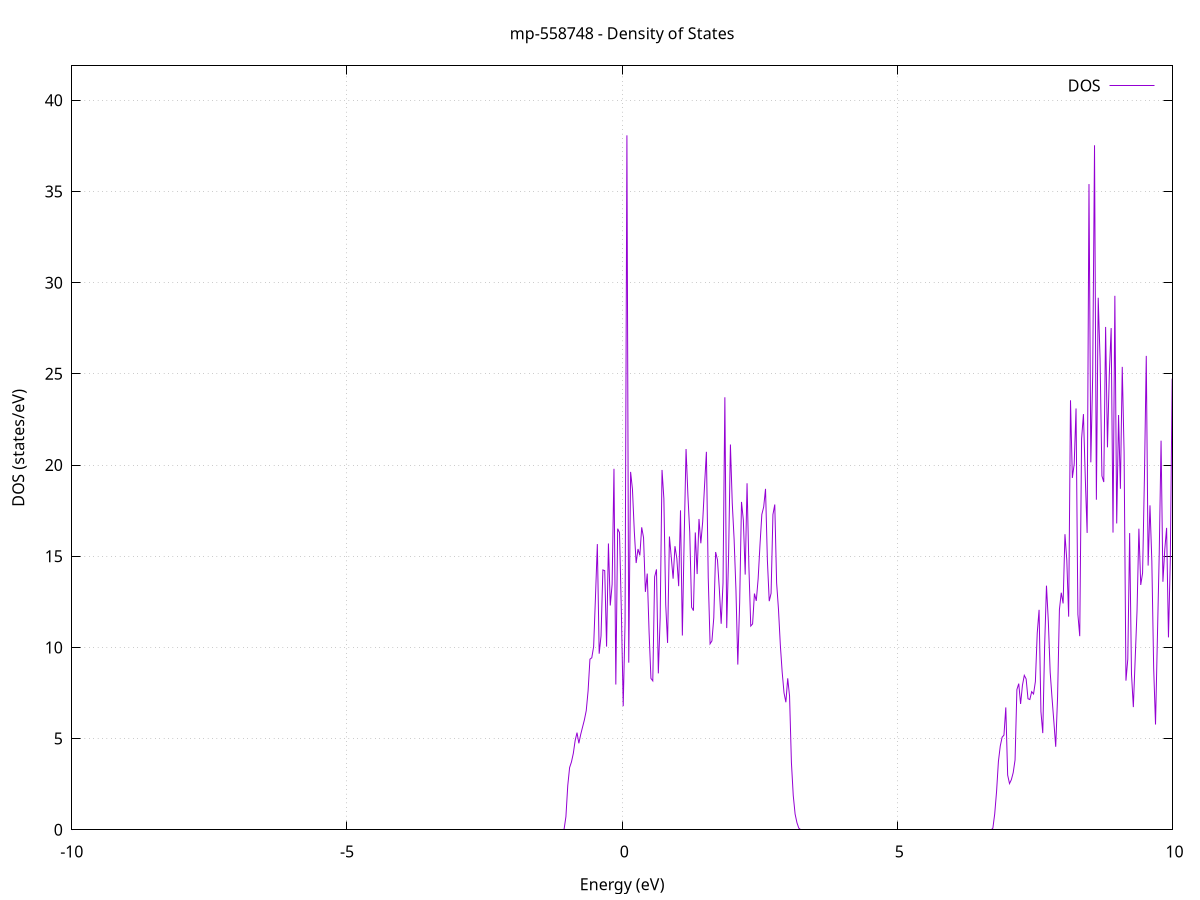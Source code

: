 set title 'mp-558748 - Density of States'
set xlabel 'Energy (eV)'
set ylabel 'DOS (states/eV)'
set grid
set xrange [-10:10]
set yrange [0:41.885]
set xzeroaxis lt -1
set terminal png size 800,600
set output 'mp-558748_dos_gnuplot.png'
plot '-' using 1:2 with lines title 'DOS'
-47.367400 0.000000
-47.333800 0.000000
-47.300200 0.000000
-47.266600 0.000000
-47.233000 0.000000
-47.199500 0.000000
-47.165900 0.000000
-47.132300 0.000000
-47.098700 0.000000
-47.065100 0.000000
-47.031500 0.000000
-46.998000 0.000000
-46.964400 0.000000
-46.930800 0.000000
-46.897200 0.000000
-46.863600 0.000000
-46.830000 0.000000
-46.796500 0.000000
-46.762900 0.000000
-46.729300 0.000000
-46.695700 0.000000
-46.662100 0.000000
-46.628500 0.000000
-46.595000 0.000000
-46.561400 0.000000
-46.527800 0.000000
-46.494200 0.000000
-46.460600 0.000000
-46.427000 0.000000
-46.393500 0.000000
-46.359900 0.000000
-46.326300 0.000000
-46.292700 0.000000
-46.259100 0.000000
-46.225500 0.000000
-46.191900 0.000000
-46.158400 0.000000
-46.124800 0.000000
-46.091200 0.000000
-46.057600 0.000000
-46.024000 0.000000
-45.990400 0.000000
-45.956900 0.000000
-45.923300 0.000000
-45.889700 0.000000
-45.856100 0.000000
-45.822500 0.000000
-45.788900 0.000000
-45.755400 0.000000
-45.721800 0.000000
-45.688200 0.000000
-45.654600 0.000000
-45.621000 0.000000
-45.587400 0.000000
-45.553900 0.000000
-45.520300 0.000000
-45.486700 0.000000
-45.453100 0.000000
-45.419500 0.000000
-45.385900 0.000000
-45.352400 0.000000
-45.318800 0.000000
-45.285200 0.000000
-45.251600 0.000000
-45.218000 0.000000
-45.184400 0.000000
-45.150800 0.000000
-45.117300 0.000000
-45.083700 0.000000
-45.050100 0.000000
-45.016500 0.000000
-44.982900 0.000000
-44.949300 0.000000
-44.915800 0.000000
-44.882200 0.000000
-44.848600 0.000000
-44.815000 0.000000
-44.781400 0.000000
-44.747800 0.000000
-44.714300 0.000000
-44.680700 0.000000
-44.647100 0.000000
-44.613500 0.000000
-44.579900 0.000000
-44.546300 0.000000
-44.512800 0.000000
-44.479200 0.000000
-44.445600 0.000000
-44.412000 0.000000
-44.378400 0.000000
-44.344800 0.000000
-44.311300 25.152100
-44.277700 343.312500
-44.244100 0.000000
-44.210500 0.000000
-44.176900 0.000000
-44.143300 0.000000
-44.109800 0.000000
-44.076200 0.000000
-44.042600 0.000000
-44.009000 0.000000
-43.975400 0.000000
-43.941800 75.650200
-43.908200 47.343400
-43.874700 0.000000
-43.841100 0.000000
-43.807500 0.000000
-43.773900 0.000000
-43.740300 0.000000
-43.706700 0.000000
-43.673200 0.000000
-43.639600 0.000000
-43.606000 0.000000
-43.572400 0.000000
-43.538800 0.000000
-43.505200 0.000000
-43.471700 0.000000
-43.438100 0.000000
-43.404500 0.000000
-43.370900 0.000000
-43.337300 0.000000
-43.303700 0.000000
-43.270200 0.000000
-43.236600 0.000000
-43.203000 0.000000
-43.169400 0.000000
-43.135800 0.000000
-43.102200 0.000000
-43.068700 0.000000
-43.035100 0.000000
-43.001500 0.000000
-42.967900 0.000000
-42.934300 0.000000
-42.900700 0.000000
-42.867100 0.000000
-42.833600 0.000000
-42.800000 0.000000
-42.766400 0.000000
-42.732800 0.000000
-42.699200 0.000000
-42.665600 0.000000
-42.632100 0.000000
-42.598500 0.000000
-42.564900 0.000000
-42.531300 0.000000
-42.497700 0.000000
-42.464100 0.000000
-42.430600 0.000000
-42.397000 0.000000
-42.363400 0.000000
-42.329800 0.000000
-42.296200 0.000000
-42.262600 0.000000
-42.229100 0.000000
-42.195500 0.000000
-42.161900 0.000000
-42.128300 0.000000
-42.094700 0.000000
-42.061100 0.000000
-42.027600 0.000000
-41.994000 0.000000
-41.960400 0.000000
-41.926800 0.000000
-41.893200 0.000000
-41.859600 0.000000
-41.826100 0.000000
-41.792500 0.000000
-41.758900 0.000000
-41.725300 0.000000
-41.691700 0.000000
-41.658100 0.000000
-41.624500 0.000000
-41.591000 0.000000
-41.557400 0.000000
-41.523800 0.000000
-41.490200 0.000000
-41.456600 0.000000
-41.423000 0.000000
-41.389500 0.000000
-41.355900 0.000000
-41.322300 0.000000
-41.288700 0.000000
-41.255100 0.000000
-41.221500 0.000000
-41.188000 0.000000
-41.154400 0.000000
-41.120800 0.000000
-41.087200 0.000000
-41.053600 0.000000
-41.020000 0.000000
-40.986500 0.000000
-40.952900 0.000000
-40.919300 0.000000
-40.885700 0.000000
-40.852100 0.000000
-40.818500 0.000000
-40.785000 0.000000
-40.751400 0.000000
-40.717800 0.000000
-40.684200 0.000000
-40.650600 0.000000
-40.617000 0.000000
-40.583400 0.000000
-40.549900 0.000000
-40.516300 0.000000
-40.482700 0.000000
-40.449100 0.000000
-40.415500 0.000000
-40.381900 0.000000
-40.348400 0.000000
-40.314800 0.000000
-40.281200 0.000000
-40.247600 0.000000
-40.214000 0.000000
-40.180400 0.000000
-40.146900 0.000000
-40.113300 0.000000
-40.079700 0.000000
-40.046100 0.000000
-40.012500 0.000000
-39.978900 0.000000
-39.945400 0.000000
-39.911800 0.000000
-39.878200 0.000000
-39.844600 0.000000
-39.811000 0.000000
-39.777400 0.000000
-39.743900 0.000000
-39.710300 0.000000
-39.676700 0.000000
-39.643100 0.000000
-39.609500 0.000000
-39.575900 0.000000
-39.542400 0.000000
-39.508800 0.000000
-39.475200 0.000000
-39.441600 0.000000
-39.408000 0.000000
-39.374400 0.000000
-39.340800 0.000000
-39.307300 0.000000
-39.273700 0.000000
-39.240100 0.000000
-39.206500 0.000000
-39.172900 0.000000
-39.139300 0.000000
-39.105800 0.000000
-39.072200 0.000000
-39.038600 0.000000
-39.005000 0.000000
-38.971400 0.000000
-38.937800 0.000000
-38.904300 0.000000
-38.870700 0.000000
-38.837100 0.000000
-38.803500 0.000000
-38.769900 0.000000
-38.736300 0.000000
-38.702800 0.000000
-38.669200 0.000000
-38.635600 0.000000
-38.602000 0.000000
-38.568400 0.000000
-38.534800 0.000000
-38.501300 0.000000
-38.467700 0.000000
-38.434100 0.000000
-38.400500 0.000000
-38.366900 0.000000
-38.333300 0.000000
-38.299700 0.000000
-38.266200 0.000000
-38.232600 0.000000
-38.199000 0.000000
-38.165400 0.000000
-38.131800 0.000000
-38.098200 0.000000
-38.064700 0.000000
-38.031100 0.000000
-37.997500 0.000000
-37.963900 0.000000
-37.930300 0.000000
-37.896700 0.000000
-37.863200 0.000000
-37.829600 0.000000
-37.796000 0.000000
-37.762400 0.000000
-37.728800 0.000000
-37.695200 0.000000
-37.661700 0.000000
-37.628100 0.000000
-37.594500 0.000000
-37.560900 0.000000
-37.527300 0.000000
-37.493700 0.000000
-37.460200 0.000000
-37.426600 0.000000
-37.393000 0.000000
-37.359400 0.000000
-37.325800 0.000000
-37.292200 0.000000
-37.258700 0.000000
-37.225100 0.000000
-37.191500 0.000000
-37.157900 0.000000
-37.124300 0.000000
-37.090700 0.000000
-37.057100 0.000000
-37.023600 0.000000
-36.990000 0.000000
-36.956400 0.000000
-36.922800 0.000000
-36.889200 0.000000
-36.855600 0.000000
-36.822100 0.000000
-36.788500 0.000000
-36.754900 0.000000
-36.721300 0.000000
-36.687700 0.000000
-36.654100 0.000000
-36.620600 0.000000
-36.587000 0.000000
-36.553400 0.000000
-36.519800 0.000000
-36.486200 0.000000
-36.452600 0.000000
-36.419100 0.000000
-36.385500 0.000000
-36.351900 0.000000
-36.318300 0.000000
-36.284700 0.000000
-36.251100 0.000000
-36.217600 0.000000
-36.184000 0.000000
-36.150400 0.000000
-36.116800 0.000000
-36.083200 0.000000
-36.049600 0.000000
-36.016000 0.000000
-35.982500 0.000000
-35.948900 0.000000
-35.915300 0.000000
-35.881700 0.000000
-35.848100 0.000000
-35.814500 0.000000
-35.781000 0.000000
-35.747400 0.000000
-35.713800 0.000000
-35.680200 0.000000
-35.646600 0.000000
-35.613000 0.000000
-35.579500 0.000000
-35.545900 0.000000
-35.512300 0.000000
-35.478700 0.000000
-35.445100 0.000000
-35.411500 0.000000
-35.378000 0.000000
-35.344400 0.000000
-35.310800 0.000000
-35.277200 0.000000
-35.243600 0.000000
-35.210000 0.000000
-35.176500 0.000000
-35.142900 0.000000
-35.109300 0.000000
-35.075700 0.000000
-35.042100 0.000000
-35.008500 0.000000
-34.975000 0.000000
-34.941400 0.000000
-34.907800 0.000000
-34.874200 0.000000
-34.840600 0.000000
-34.807000 0.000000
-34.773400 0.000000
-34.739900 0.000000
-34.706300 0.000000
-34.672700 0.000000
-34.639100 0.000000
-34.605500 0.000000
-34.571900 0.000000
-34.538400 0.000000
-34.504800 0.000000
-34.471200 0.000000
-34.437600 0.000000
-34.404000 0.000000
-34.370400 0.000000
-34.336900 0.000000
-34.303300 0.000000
-34.269700 0.000000
-34.236100 0.000000
-34.202500 0.000000
-34.168900 0.000000
-34.135400 0.000000
-34.101800 0.000000
-34.068200 0.000000
-34.034600 0.000000
-34.001000 0.000000
-33.967400 0.000000
-33.933900 0.000000
-33.900300 0.000000
-33.866700 0.000000
-33.833100 0.000000
-33.799500 0.000000
-33.765900 0.000000
-33.732300 0.000000
-33.698800 0.000000
-33.665200 0.000000
-33.631600 0.000000
-33.598000 0.000000
-33.564400 0.000000
-33.530800 0.000000
-33.497300 0.000000
-33.463700 0.000000
-33.430100 0.000000
-33.396500 0.000000
-33.362900 0.000000
-33.329300 0.000000
-33.295800 0.000000
-33.262200 0.000000
-33.228600 0.000000
-33.195000 0.000000
-33.161400 0.000000
-33.127800 0.000000
-33.094300 0.000000
-33.060700 0.000000
-33.027100 0.000000
-32.993500 0.000000
-32.959900 0.000000
-32.926300 0.000000
-32.892800 0.000000
-32.859200 0.000000
-32.825600 0.000000
-32.792000 0.000000
-32.758400 0.000000
-32.724800 0.000000
-32.691300 0.000000
-32.657700 0.000000
-32.624100 0.000000
-32.590500 0.000000
-32.556900 0.000000
-32.523300 0.000000
-32.489700 0.000000
-32.456200 0.000000
-32.422600 0.000000
-32.389000 0.000000
-32.355400 0.000000
-32.321800 0.000000
-32.288200 0.000000
-32.254700 0.000000
-32.221100 0.000000
-32.187500 0.000000
-32.153900 0.000000
-32.120300 0.000000
-32.086700 0.000000
-32.053200 0.000000
-32.019600 0.000000
-31.986000 0.000000
-31.952400 0.000000
-31.918800 0.000000
-31.885200 0.000000
-31.851700 0.000000
-31.818100 0.000000
-31.784500 0.000000
-31.750900 0.000000
-31.717300 0.000000
-31.683700 0.000000
-31.650200 0.000000
-31.616600 0.000000
-31.583000 0.000000
-31.549400 0.000000
-31.515800 0.000000
-31.482200 0.000000
-31.448600 0.000000
-31.415100 0.000000
-31.381500 0.000000
-31.347900 0.000000
-31.314300 0.000000
-31.280700 0.000000
-31.247100 0.000000
-31.213600 0.000000
-31.180000 0.000000
-31.146400 0.000000
-31.112800 0.000000
-31.079200 0.000000
-31.045600 0.000000
-31.012100 0.000000
-30.978500 0.000000
-30.944900 0.000000
-30.911300 0.000000
-30.877700 0.000000
-30.844100 0.000000
-30.810600 0.000000
-30.777000 0.000000
-30.743400 0.000000
-30.709800 0.000000
-30.676200 0.000000
-30.642600 0.000000
-30.609100 0.000000
-30.575500 0.000000
-30.541900 0.000000
-30.508300 0.000000
-30.474700 0.000000
-30.441100 0.000000
-30.407600 0.000000
-30.374000 0.000000
-30.340400 0.000000
-30.306800 0.000000
-30.273200 0.000000
-30.239600 0.000000
-30.206000 0.000000
-30.172500 0.000000
-30.138900 0.000000
-30.105300 0.000000
-30.071700 0.000000
-30.038100 0.000000
-30.004500 0.000000
-29.971000 0.000000
-29.937400 0.000000
-29.903800 0.000000
-29.870200 0.000000
-29.836600 0.000000
-29.803000 0.000000
-29.769500 0.000000
-29.735900 0.000000
-29.702300 0.000000
-29.668700 0.000000
-29.635100 0.000000
-29.601500 0.000000
-29.568000 0.000000
-29.534400 0.000000
-29.500800 0.000000
-29.467200 0.000000
-29.433600 0.000000
-29.400000 0.000000
-29.366500 0.000000
-29.332900 0.000000
-29.299300 0.000000
-29.265700 0.000000
-29.232100 0.000000
-29.198500 0.000000
-29.164900 0.000000
-29.131400 0.000000
-29.097800 0.000000
-29.064200 0.000000
-29.030600 0.000000
-28.997000 0.000000
-28.963400 0.000000
-28.929900 0.000000
-28.896300 0.000000
-28.862700 0.000000
-28.829100 0.000000
-28.795500 0.000000
-28.761900 0.000000
-28.728400 0.000000
-28.694800 0.000000
-28.661200 0.000000
-28.627600 0.000000
-28.594000 0.000000
-28.560400 0.000000
-28.526900 0.000000
-28.493300 0.000000
-28.459700 0.000000
-28.426100 0.000000
-28.392500 0.000000
-28.358900 0.000000
-28.325400 0.000000
-28.291800 0.000000
-28.258200 0.000000
-28.224600 0.000000
-28.191000 0.000000
-28.157400 0.000000
-28.123900 0.000000
-28.090300 0.000000
-28.056700 0.000000
-28.023100 0.000000
-27.989500 0.000000
-27.955900 0.000000
-27.922300 0.000000
-27.888800 0.000000
-27.855200 0.000000
-27.821600 0.000000
-27.788000 0.000000
-27.754400 0.000000
-27.720800 0.000000
-27.687300 0.000000
-27.653700 0.000000
-27.620100 0.000000
-27.586500 0.000000
-27.552900 0.000000
-27.519300 0.000000
-27.485800 0.000000
-27.452200 0.000000
-27.418600 0.000000
-27.385000 0.000000
-27.351400 0.000000
-27.317800 0.000000
-27.284300 0.000000
-27.250700 0.000000
-27.217100 0.000000
-27.183500 0.000000
-27.149900 0.000000
-27.116300 0.000000
-27.082800 0.000000
-27.049200 0.000000
-27.015600 0.000000
-26.982000 0.000000
-26.948400 0.000000
-26.914800 0.000000
-26.881200 0.000000
-26.847700 0.000000
-26.814100 0.000000
-26.780500 0.000000
-26.746900 0.000000
-26.713300 0.000000
-26.679700 0.000000
-26.646200 0.000000
-26.612600 0.000000
-26.579000 0.000000
-26.545400 0.000000
-26.511800 0.000000
-26.478200 0.000000
-26.444700 0.000000
-26.411100 0.000000
-26.377500 0.000000
-26.343900 0.000000
-26.310300 0.000000
-26.276700 0.000000
-26.243200 0.000000
-26.209600 0.000000
-26.176000 0.000000
-26.142400 0.000000
-26.108800 0.000000
-26.075200 0.000000
-26.041700 0.000000
-26.008100 0.000000
-25.974500 0.000000
-25.940900 0.000000
-25.907300 0.000000
-25.873700 0.000000
-25.840200 0.000000
-25.806600 0.000000
-25.773000 0.000000
-25.739400 0.000000
-25.705800 0.000000
-25.672200 0.000000
-25.638600 0.000000
-25.605100 0.000000
-25.571500 0.000000
-25.537900 0.000000
-25.504300 0.000000
-25.470700 0.000000
-25.437100 0.000000
-25.403600 0.000000
-25.370000 0.000000
-25.336400 0.000000
-25.302800 0.000000
-25.269200 0.000000
-25.235600 0.000000
-25.202100 0.000000
-25.168500 0.000000
-25.134900 0.000000
-25.101300 0.000000
-25.067700 0.000000
-25.034100 0.000000
-25.000600 0.000000
-24.967000 0.000000
-24.933400 0.000000
-24.899800 0.000000
-24.866200 0.000000
-24.832600 0.000000
-24.799100 0.000000
-24.765500 0.000000
-24.731900 0.000000
-24.698300 0.000000
-24.664700 0.000000
-24.631100 0.000000
-24.597500 0.000000
-24.564000 0.000000
-24.530400 0.000000
-24.496800 0.000000
-24.463200 0.000000
-24.429600 0.000000
-24.396000 0.000000
-24.362500 0.000000
-24.328900 0.000000
-24.295300 0.000000
-24.261700 0.000000
-24.228100 0.000000
-24.194500 0.000000
-24.161000 0.000000
-24.127400 0.000000
-24.093800 0.000000
-24.060200 0.000000
-24.026600 0.000000
-23.993000 0.000000
-23.959500 0.000000
-23.925900 0.000000
-23.892300 0.000000
-23.858700 0.000000
-23.825100 0.000000
-23.791500 0.000000
-23.758000 0.000000
-23.724400 0.000000
-23.690800 0.000000
-23.657200 0.000000
-23.623600 0.000000
-23.590000 0.000000
-23.556500 0.000000
-23.522900 0.000000
-23.489300 0.000000
-23.455700 0.000000
-23.422100 0.000000
-23.388500 0.000000
-23.354900 0.009500
-23.321400 31.980300
-23.287800 85.006600
-23.254200 13.661200
-23.220600 50.184900
-23.187000 45.404400
-23.153400 35.052600
-23.119900 31.620500
-23.086300 71.409600
-23.052700 56.845200
-23.019100 37.215600
-22.985500 73.791500
-22.951900 33.102700
-22.918400 38.504300
-22.884800 35.018600
-22.851200 57.115500
-22.817600 36.775100
-22.784000 19.115000
-22.750400 7.977800
-22.716900 24.567200
-22.683300 215.115700
-22.649700 5.683100
-22.616100 5.683100
-22.582500 13.024800
-22.548900 13.025000
-22.515400 7.341600
-22.481800 0.000000
-22.448200 0.000000
-22.414600 0.000000
-22.381000 0.000000
-22.347400 0.000000
-22.313800 0.000000
-22.280300 0.000000
-22.246700 0.000000
-22.213100 0.000000
-22.179500 0.000000
-22.145900 0.000000
-22.112300 0.000000
-22.078800 0.000000
-22.045200 0.000000
-22.011600 0.000000
-21.978000 0.000000
-21.944400 0.000000
-21.910800 0.000000
-21.877300 0.000000
-21.843700 0.000000
-21.810100 0.000000
-21.776500 0.000000
-21.742900 0.000000
-21.709300 0.000000
-21.675800 0.000000
-21.642200 0.000000
-21.608600 0.000000
-21.575000 0.000000
-21.541400 0.000000
-21.507800 0.000000
-21.474300 0.000000
-21.440700 0.000000
-21.407100 0.000000
-21.373500 0.000000
-21.339900 0.000000
-21.306300 0.000000
-21.272800 0.000000
-21.239200 0.000000
-21.205600 0.000000
-21.172000 0.000000
-21.138400 0.000000
-21.104800 0.000000
-21.071200 0.000000
-21.037700 0.000000
-21.004100 0.000000
-20.970500 0.000000
-20.936900 0.000000
-20.903300 0.000000
-20.869700 0.000000
-20.836200 0.000000
-20.802600 0.000000
-20.769000 0.000000
-20.735400 0.000000
-20.701800 0.000000
-20.668200 0.000000
-20.634700 0.000000
-20.601100 0.000000
-20.567500 0.000000
-20.533900 0.000000
-20.500300 0.000000
-20.466700 0.000000
-20.433200 0.000000
-20.399600 0.000000
-20.366000 0.000000
-20.332400 0.000000
-20.298800 0.000000
-20.265200 0.000000
-20.231700 0.000000
-20.198100 0.000000
-20.164500 0.000000
-20.130900 0.000000
-20.097300 0.000000
-20.063700 0.000000
-20.030100 0.000000
-19.996600 0.000000
-19.963000 0.000000
-19.929400 0.000000
-19.895800 0.000000
-19.862200 0.000000
-19.828600 0.000000
-19.795100 0.000000
-19.761500 0.000000
-19.727900 0.000000
-19.694300 0.000000
-19.660700 0.000000
-19.627100 0.000000
-19.593600 0.000000
-19.560000 0.000000
-19.526400 0.000000
-19.492800 0.000000
-19.459200 0.000000
-19.425600 0.000000
-19.392100 0.000000
-19.358500 0.000000
-19.324900 0.000000
-19.291300 0.000000
-19.257700 0.000000
-19.224100 0.000000
-19.190600 0.000000
-19.157000 0.000000
-19.123400 0.000000
-19.089800 0.000000
-19.056200 0.000000
-19.022600 0.000000
-18.989100 0.000000
-18.955500 0.000000
-18.921900 0.000000
-18.888300 0.000000
-18.854700 0.000000
-18.821100 0.000000
-18.787500 0.000000
-18.754000 0.000000
-18.720400 0.000000
-18.686800 0.000000
-18.653200 0.000000
-18.619600 0.000000
-18.586000 0.000000
-18.552500 0.000000
-18.518900 0.000000
-18.485300 0.000000
-18.451700 0.000000
-18.418100 0.000000
-18.384500 0.000000
-18.351000 0.000000
-18.317400 0.000000
-18.283800 0.000000
-18.250200 0.000000
-18.216600 0.000000
-18.183000 0.000000
-18.149500 0.000000
-18.115900 0.000000
-18.082300 0.000000
-18.048700 0.000000
-18.015100 0.000000
-17.981500 0.000000
-17.948000 0.000000
-17.914400 0.000000
-17.880800 0.000000
-17.847200 0.000000
-17.813600 0.000000
-17.780000 0.000000
-17.746400 0.000000
-17.712900 0.000000
-17.679300 0.000000
-17.645700 0.000000
-17.612100 0.000000
-17.578500 0.000000
-17.544900 0.000000
-17.511400 0.000000
-17.477800 0.000000
-17.444200 0.000000
-17.410600 0.000000
-17.377000 0.000000
-17.343400 0.000000
-17.309900 0.000000
-17.276300 0.000000
-17.242700 0.000000
-17.209100 0.000000
-17.175500 0.000000
-17.141900 0.000000
-17.108400 0.000000
-17.074800 0.000000
-17.041200 0.000000
-17.007600 0.000000
-16.974000 0.000000
-16.940400 0.000000
-16.906900 0.000000
-16.873300 0.000000
-16.839700 0.000000
-16.806100 0.000000
-16.772500 0.000000
-16.738900 0.000000
-16.705400 0.000000
-16.671800 0.000000
-16.638200 0.000000
-16.604600 0.000000
-16.571000 0.000000
-16.537400 0.000000
-16.503800 0.000000
-16.470300 0.000000
-16.436700 0.000000
-16.403100 0.000000
-16.369500 0.000000
-16.335900 0.000000
-16.302300 0.000000
-16.268800 0.000000
-16.235200 0.000000
-16.201600 0.000000
-16.168000 0.000000
-16.134400 0.000000
-16.100800 0.000000
-16.067300 0.000000
-16.033700 0.000000
-16.000100 0.000000
-15.966500 0.000000
-15.932900 0.000000
-15.899300 0.000000
-15.865800 0.000000
-15.832200 0.000000
-15.798600 0.000000
-15.765000 0.000000
-15.731400 0.000000
-15.697800 0.000000
-15.664300 0.000000
-15.630700 0.000000
-15.597100 0.000000
-15.563500 0.000000
-15.529900 0.000000
-15.496300 0.000000
-15.462700 0.000000
-15.429200 0.000000
-15.395600 0.000000
-15.362000 0.000000
-15.328400 0.000000
-15.294800 0.000000
-15.261200 0.000000
-15.227700 0.000000
-15.194100 0.000000
-15.160500 0.000000
-15.126900 0.000000
-15.093300 0.000000
-15.059700 0.000000
-15.026200 0.000000
-14.992600 0.000000
-14.959000 0.000000
-14.925400 0.000000
-14.891800 0.000000
-14.858200 0.000000
-14.824700 0.000000
-14.791100 0.000000
-14.757500 0.000000
-14.723900 0.000000
-14.690300 0.000000
-14.656700 0.000000
-14.623200 0.000000
-14.589600 0.000000
-14.556000 0.000000
-14.522400 0.000000
-14.488800 0.000000
-14.455200 0.000000
-14.421700 0.000000
-14.388100 0.000000
-14.354500 0.000000
-14.320900 0.000000
-14.287300 0.000000
-14.253700 0.000000
-14.220100 0.000000
-14.186600 0.000000
-14.153000 0.000000
-14.119400 0.000000
-14.085800 0.000000
-14.052200 0.000000
-14.018600 0.000000
-13.985100 0.000000
-13.951500 0.000000
-13.917900 0.000000
-13.884300 0.021100
-13.850700 0.157600
-13.817100 0.411100
-13.783600 0.667900
-13.750000 0.922400
-13.716400 1.201600
-13.682800 1.562400
-13.649200 1.875100
-13.615600 2.090400
-13.582100 2.350200
-13.548500 2.539700
-13.514900 2.698600
-13.481300 2.681300
-13.447700 2.556200
-13.414100 2.521800
-13.380600 2.591300
-13.347000 2.873900
-13.313400 3.897400
-13.279800 4.845800
-13.246200 5.240200
-13.212600 5.587900
-13.179000 5.920300
-13.145500 6.328200
-13.111900 7.418600
-13.078300 8.705300
-13.044700 11.754900
-13.011100 10.500800
-12.977500 17.331100
-12.944000 12.789700
-12.910400 9.599100
-12.876800 10.054300
-12.843200 17.734200
-12.809600 16.619700
-12.776000 8.757400
-12.742500 15.814700
-12.708900 27.513500
-12.675300 31.703500
-12.641700 19.299300
-12.608100 10.373100
-12.574500 34.888300
-12.541000 16.086800
-12.507400 4.497300
-12.473800 35.762900
-12.440200 17.149100
-12.406600 38.052200
-12.373000 32.494700
-12.339500 31.191200
-12.305900 8.117300
-12.272300 4.255900
-12.238700 0.519600
-12.205100 0.000000
-12.171500 0.000000
-12.138000 0.000000
-12.104400 0.000000
-12.070800 0.000000
-12.037200 0.000000
-12.003600 0.000000
-11.970000 0.000000
-11.936400 0.000000
-11.902900 0.000000
-11.869300 0.000000
-11.835700 0.000000
-11.802100 0.000000
-11.768500 0.000000
-11.734900 0.000000
-11.701400 0.000000
-11.667800 0.000000
-11.634200 0.000000
-11.600600 0.000000
-11.567000 0.000000
-11.533400 0.000000
-11.499900 0.000000
-11.466300 0.000000
-11.432700 0.000000
-11.399100 0.000000
-11.365500 0.000000
-11.331900 0.000000
-11.298400 0.000000
-11.264800 0.000000
-11.231200 0.000000
-11.197600 0.000000
-11.164000 0.000000
-11.130400 0.000000
-11.096900 0.000000
-11.063300 0.000000
-11.029700 0.000000
-10.996100 0.000000
-10.962500 0.000000
-10.928900 0.000000
-10.895300 0.000000
-10.861800 0.000000
-10.828200 0.000000
-10.794600 0.000000
-10.761000 0.000000
-10.727400 0.000000
-10.693800 0.000000
-10.660300 0.000000
-10.626700 0.000000
-10.593100 0.000000
-10.559500 0.000000
-10.525900 0.000000
-10.492300 0.000000
-10.458800 0.000000
-10.425200 0.000000
-10.391600 0.000000
-10.358000 0.000000
-10.324400 0.000000
-10.290800 0.000000
-10.257300 0.000000
-10.223700 0.000000
-10.190100 0.000000
-10.156500 0.000000
-10.122900 0.000000
-10.089300 0.000000
-10.055800 0.000000
-10.022200 0.000000
-9.988600 0.000000
-9.955000 0.000000
-9.921400 0.000000
-9.887800 0.000000
-9.854300 0.000000
-9.820700 0.000000
-9.787100 0.000000
-9.753500 0.000000
-9.719900 0.000000
-9.686300 0.000000
-9.652700 0.000000
-9.619200 0.000000
-9.585600 0.000000
-9.552000 0.000000
-9.518400 0.000000
-9.484800 0.000000
-9.451200 0.000000
-9.417700 0.000000
-9.384100 0.000000
-9.350500 0.000000
-9.316900 0.000000
-9.283300 0.000000
-9.249700 0.000000
-9.216200 0.000000
-9.182600 0.000000
-9.149000 0.000000
-9.115400 0.000000
-9.081800 0.000000
-9.048200 0.000000
-9.014700 0.000000
-8.981100 0.000000
-8.947500 0.000000
-8.913900 0.000000
-8.880300 0.000000
-8.846700 0.000000
-8.813200 0.000000
-8.779600 0.000000
-8.746000 0.000000
-8.712400 0.000000
-8.678800 0.000000
-8.645200 0.000000
-8.611700 0.000000
-8.578100 0.000000
-8.544500 0.000000
-8.510900 0.000000
-8.477300 0.000000
-8.443700 0.000000
-8.410100 0.000000
-8.376600 0.000000
-8.343000 0.000000
-8.309400 0.000000
-8.275800 0.000000
-8.242200 0.000000
-8.208600 0.000000
-8.175100 0.000000
-8.141500 0.000000
-8.107900 0.000000
-8.074300 0.000000
-8.040700 0.000000
-8.007100 0.000000
-7.973600 0.000000
-7.940000 0.000000
-7.906400 0.000000
-7.872800 0.000000
-7.839200 0.000000
-7.805600 0.000000
-7.772100 0.000000
-7.738500 0.000000
-7.704900 0.000000
-7.671300 0.000000
-7.637700 0.000000
-7.604100 0.000000
-7.570600 0.000000
-7.537000 0.000000
-7.503400 0.000000
-7.469800 0.000000
-7.436200 0.000000
-7.402600 0.000000
-7.369000 0.000000
-7.335500 0.000000
-7.301900 0.000000
-7.268300 0.000000
-7.234700 0.000000
-7.201100 0.000000
-7.167500 0.000000
-7.134000 0.000000
-7.100400 0.000000
-7.066800 0.000000
-7.033200 0.000000
-6.999600 0.000000
-6.966000 0.000000
-6.932500 0.000000
-6.898900 0.000000
-6.865300 0.000000
-6.831700 0.000000
-6.798100 0.000000
-6.764500 0.000000
-6.731000 0.000000
-6.697400 0.000000
-6.663800 0.000000
-6.630200 0.000000
-6.596600 0.000000
-6.563000 0.000000
-6.529500 0.000000
-6.495900 0.000000
-6.462300 0.000000
-6.428700 0.000000
-6.395100 0.000000
-6.361500 0.000000
-6.328000 0.000000
-6.294400 0.000000
-6.260800 0.000000
-6.227200 0.000000
-6.193600 0.000000
-6.160000 0.000000
-6.126400 0.000000
-6.092900 0.000000
-6.059300 0.000000
-6.025700 0.000000
-5.992100 0.000000
-5.958500 0.000000
-5.924900 0.000000
-5.891400 0.000000
-5.857800 0.000000
-5.824200 0.000000
-5.790600 0.000000
-5.757000 0.000000
-5.723400 0.000000
-5.689900 0.000000
-5.656300 0.000000
-5.622700 0.000000
-5.589100 0.000000
-5.555500 0.000000
-5.521900 0.000000
-5.488400 0.000000
-5.454800 0.000000
-5.421200 0.000000
-5.387600 0.000000
-5.354000 0.000000
-5.320400 0.000000
-5.286900 0.000000
-5.253300 0.000000
-5.219700 0.000000
-5.186100 0.000000
-5.152500 0.000000
-5.118900 0.000000
-5.085300 0.000000
-5.051800 0.000000
-5.018200 0.000000
-4.984600 0.000000
-4.951000 0.000000
-4.917400 0.000000
-4.883800 0.000000
-4.850300 0.000000
-4.816700 0.000000
-4.783100 0.000000
-4.749500 0.000000
-4.715900 0.000000
-4.682300 0.000000
-4.648800 0.000000
-4.615200 0.000000
-4.581600 0.000000
-4.548000 0.000000
-4.514400 0.000000
-4.480800 0.000000
-4.447300 0.000000
-4.413700 0.000000
-4.380100 0.000000
-4.346500 0.000000
-4.312900 0.000000
-4.279300 0.000000
-4.245800 0.000000
-4.212200 0.000000
-4.178600 0.000000
-4.145000 0.000000
-4.111400 0.000000
-4.077800 0.000000
-4.044300 0.000000
-4.010700 0.000000
-3.977100 0.000000
-3.943500 0.000000
-3.909900 0.000000
-3.876300 0.000000
-3.842700 0.000000
-3.809200 0.000000
-3.775600 0.000000
-3.742000 0.000000
-3.708400 0.000000
-3.674800 0.000000
-3.641200 0.000000
-3.607700 0.000000
-3.574100 0.000000
-3.540500 0.000000
-3.506900 0.000000
-3.473300 0.000000
-3.439700 0.000000
-3.406200 0.000000
-3.372600 0.000000
-3.339000 0.000000
-3.305400 0.000000
-3.271800 0.000000
-3.238200 0.000000
-3.204700 0.000000
-3.171100 0.000000
-3.137500 0.000000
-3.103900 0.000000
-3.070300 0.000000
-3.036700 0.000000
-3.003200 0.000000
-2.969600 0.000000
-2.936000 0.000000
-2.902400 0.000000
-2.868800 0.000000
-2.835200 0.000000
-2.801600 0.000000
-2.768100 0.000000
-2.734500 0.000000
-2.700900 0.000000
-2.667300 0.000000
-2.633700 0.000000
-2.600100 0.000000
-2.566600 0.000000
-2.533000 0.000000
-2.499400 0.000000
-2.465800 0.000000
-2.432200 0.000000
-2.398600 0.000000
-2.365100 0.000000
-2.331500 0.000000
-2.297900 0.000000
-2.264300 0.000000
-2.230700 0.000000
-2.197100 0.000000
-2.163600 0.000000
-2.130000 0.000000
-2.096400 0.000000
-2.062800 0.000000
-2.029200 0.000000
-1.995600 0.000000
-1.962100 0.000000
-1.928500 0.000000
-1.894900 0.000000
-1.861300 0.000000
-1.827700 0.000000
-1.794100 0.000000
-1.760600 0.000000
-1.727000 0.000000
-1.693400 0.000000
-1.659800 0.000000
-1.626200 0.000000
-1.592600 0.000000
-1.559000 0.000000
-1.525500 0.000000
-1.491900 0.000000
-1.458300 0.000000
-1.424700 0.000000
-1.391100 0.000000
-1.357500 0.000000
-1.324000 0.000000
-1.290400 0.000000
-1.256800 0.000000
-1.223200 0.000000
-1.189600 0.000000
-1.156000 0.000000
-1.122500 0.000000
-1.088900 0.000000
-1.055300 0.024300
-1.021700 0.717400
-0.988100 2.427800
-0.954500 3.411800
-0.921000 3.718700
-0.887400 4.185500
-0.853800 4.893500
-0.820200 5.326600
-0.786600 4.740400
-0.753000 5.226900
-0.719500 5.629100
-0.685900 6.027400
-0.652300 6.533100
-0.618700 7.616600
-0.585100 9.354300
-0.551500 9.430700
-0.517900 10.049100
-0.484400 12.787500
-0.450800 15.664200
-0.417200 9.653500
-0.383600 10.633400
-0.350000 14.248400
-0.316400 14.207500
-0.282900 10.043100
-0.249300 15.696900
-0.215700 12.296100
-0.182100 13.457800
-0.148500 19.791800
-0.114900 7.964500
-0.081400 16.508500
-0.047800 16.295400
-0.014200 11.962600
0.019400 6.774700
0.053000 11.358500
0.086600 38.077500
0.120100 9.164300
0.153700 19.623300
0.187300 18.671400
0.220900 16.362900
0.254500 14.626400
0.288100 15.396200
0.321600 15.042400
0.355200 16.583700
0.388800 16.020700
0.422400 13.042400
0.456000 14.046700
0.489600 10.825900
0.523100 8.301100
0.556700 8.165200
0.590300 13.873900
0.623900 14.277500
0.657500 8.574700
0.691100 11.635000
0.724700 19.729700
0.758200 18.158400
0.791800 12.347100
0.825400 10.243600
0.859000 16.079300
0.892600 14.950300
0.926200 13.765900
0.959700 15.548800
0.993300 14.890700
1.026900 13.356900
1.060500 17.515500
1.094100 10.651200
1.127700 16.082800
1.161200 20.878300
1.194800 18.353900
1.228400 16.308600
1.262000 12.198600
1.295600 12.016500
1.329200 16.302100
1.362700 14.022100
1.396300 17.040400
1.429900 15.708000
1.463500 16.891500
1.497100 18.870300
1.530700 20.722500
1.564200 13.828600
1.597800 10.194900
1.631400 10.356100
1.665000 11.617100
1.698600 15.228700
1.732200 14.794000
1.765800 13.208000
1.799300 11.294900
1.832900 13.534400
1.866500 23.715200
1.900100 11.061700
1.933700 14.979900
1.967300 21.124200
2.000800 17.911300
2.034400 15.931700
2.068000 13.142600
2.101600 9.058500
2.135200 12.442100
2.168800 17.976800
2.202300 16.981000
2.235900 13.992800
2.269500 18.997900
2.303100 14.427800
2.336700 11.170100
2.370300 11.287300
2.403800 12.950600
2.437400 12.551800
2.471000 13.760900
2.504600 15.622400
2.538200 17.288300
2.571800 17.701900
2.605300 18.692400
2.638900 14.788100
2.672500 12.535600
2.706100 12.962200
2.739700 17.282900
2.773300 17.834500
2.806800 13.537400
2.840400 12.097700
2.874000 10.142500
2.907600 8.651200
2.941200 7.510700
2.974800 6.992200
3.008400 8.306400
3.041900 7.328900
3.075500 3.692300
3.109100 1.874300
3.142700 0.861300
3.176300 0.386900
3.209900 0.089500
3.243400 0.000000
3.277000 0.000000
3.310600 0.000000
3.344200 0.000000
3.377800 0.000000
3.411400 0.000000
3.444900 0.000000
3.478500 0.000000
3.512100 0.000000
3.545700 0.000000
3.579300 0.000000
3.612900 0.000000
3.646400 0.000000
3.680000 0.000000
3.713600 0.000000
3.747200 0.000000
3.780800 0.000000
3.814400 0.000000
3.847900 0.000000
3.881500 0.000000
3.915100 0.000000
3.948700 0.000000
3.982300 0.000000
4.015900 0.000000
4.049500 0.000000
4.083000 0.000000
4.116600 0.000000
4.150200 0.000000
4.183800 0.000000
4.217400 0.000000
4.251000 0.000000
4.284500 0.000000
4.318100 0.000000
4.351700 0.000000
4.385300 0.000000
4.418900 0.000000
4.452500 0.000000
4.486000 0.000000
4.519600 0.000000
4.553200 0.000000
4.586800 0.000000
4.620400 0.000000
4.654000 0.000000
4.687500 0.000000
4.721100 0.000000
4.754700 0.000000
4.788300 0.000000
4.821900 0.000000
4.855500 0.000000
4.889000 0.000000
4.922600 0.000000
4.956200 0.000000
4.989800 0.000000
5.023400 0.000000
5.057000 0.000000
5.090500 0.000000
5.124100 0.000000
5.157700 0.000000
5.191300 0.000000
5.224900 0.000000
5.258500 0.000000
5.292100 0.000000
5.325600 0.000000
5.359200 0.000000
5.392800 0.000000
5.426400 0.000000
5.460000 0.000000
5.493600 0.000000
5.527100 0.000000
5.560700 0.000000
5.594300 0.000000
5.627900 0.000000
5.661500 0.000000
5.695100 0.000000
5.728600 0.000000
5.762200 0.000000
5.795800 0.000000
5.829400 0.000000
5.863000 0.000000
5.896600 0.000000
5.930100 0.000000
5.963700 0.000000
5.997300 0.000000
6.030900 0.000000
6.064500 0.000000
6.098100 0.000000
6.131600 0.000000
6.165200 0.000000
6.198800 0.000000
6.232400 0.000000
6.266000 0.000000
6.299600 0.000000
6.333200 0.000000
6.366700 0.000000
6.400300 0.000000
6.433900 0.000000
6.467500 0.000000
6.501100 0.000000
6.534700 0.000000
6.568200 0.000000
6.601800 0.000000
6.635400 0.000000
6.669000 0.000000
6.702600 0.000000
6.736200 0.091200
6.769700 0.871800
6.803300 2.099800
6.836900 3.748100
6.870500 4.591100
6.904100 5.074700
6.937700 5.192100
6.971200 6.709700
7.004800 2.998400
7.038400 2.531300
7.072000 2.745600
7.105600 3.132200
7.139200 3.827100
7.172700 7.687100
7.206300 8.013800
7.239900 6.900000
7.273500 7.921800
7.307100 8.467400
7.340700 8.268100
7.374200 7.183700
7.407800 7.141700
7.441400 7.572600
7.475000 7.445600
7.508600 8.125200
7.542200 10.782200
7.575800 12.060200
7.609300 6.483400
7.642900 5.299500
7.676500 10.057800
7.710100 13.385300
7.743700 11.436900
7.777300 8.643900
7.810800 7.234600
7.844400 5.928500
7.878000 4.550300
7.911600 7.267900
7.945200 12.070400
7.978800 12.998300
8.012300 12.410300
8.045900 16.206700
8.079500 14.781600
8.113100 11.686000
8.146700 23.548900
8.180300 19.290300
8.213800 20.050200
8.247400 23.100400
8.281000 11.807500
8.314600 10.614900
8.348200 21.435800
8.381800 22.791300
8.415300 19.292300
8.448900 16.276400
8.482500 35.404200
8.516100 20.147700
8.549700 24.853900
8.583300 37.533400
8.616900 18.094900
8.650400 29.171100
8.684000 25.811400
8.717600 19.401100
8.751200 19.067000
8.784800 27.571000
8.818400 20.970900
8.851900 25.002100
8.885500 27.508700
8.919100 16.295600
8.952700 29.276100
8.986300 16.795800
9.019900 22.742600
9.053400 18.698100
9.087000 25.381900
9.120600 20.691400
9.154200 8.176500
9.187800 9.357100
9.221400 16.266500
9.254900 8.541600
9.288500 6.725900
9.322100 9.363200
9.355700 12.020400
9.389300 16.509300
9.422900 13.422700
9.456400 14.075400
9.490000 19.316600
9.523600 25.984400
9.557200 14.484600
9.590800 17.787200
9.624400 14.734800
9.657900 8.873800
9.691500 5.771900
9.725100 10.448800
9.758700 15.116300
9.792300 21.335600
9.825900 13.597900
9.859500 15.363700
9.893000 16.553800
9.926600 10.547700
9.960200 14.775800
9.993800 24.733000
10.027400 19.096800
10.061000 9.579200
10.094500 12.518900
10.128100 13.414000
10.161700 11.257400
10.195300 21.357300
10.228900 8.243300
10.262500 7.856600
10.296000 9.406400
10.329600 8.794600
10.363200 7.201000
10.396800 8.996000
10.430400 19.843900
10.464000 17.302000
10.497500 15.205900
10.531100 21.788900
10.564700 24.551300
10.598300 10.800800
10.631900 6.085700
10.665500 2.148000
10.699000 3.374600
10.732600 5.556200
10.766200 6.621900
10.799800 6.799800
10.833400 7.628700
10.867000 11.256000
10.900600 10.225900
10.934100 8.124000
10.967700 7.081700
11.001300 3.251400
11.034900 3.534900
11.068500 3.913500
11.102100 4.229100
11.135600 4.555000
11.169200 5.020600
11.202800 6.535500
11.236400 12.487500
11.270000 19.321600
11.303600 9.338800
11.337100 14.830500
11.370700 12.230500
11.404300 4.083100
11.437900 1.841600
11.471500 5.305300
11.505100 3.514000
11.538600 2.138200
11.572200 2.042000
11.605800 1.933800
11.639400 1.810000
11.673000 1.690400
11.706600 1.581600
11.740100 1.483700
11.773700 1.414000
11.807300 1.394400
11.840900 1.426200
11.874500 1.498000
11.908100 1.490100
11.941600 1.474500
11.975200 1.461300
12.008800 1.453100
12.042400 1.448300
12.076000 1.443400
12.109600 1.438300
12.143200 1.436600
12.176700 1.436400
12.210300 1.434600
12.243900 1.431200
12.277500 1.426100
12.311100 1.424500
12.344700 1.429700
12.378200 1.439900
12.411800 1.446700
12.445400 1.451700
12.479000 1.459200
12.512600 1.469100
12.546200 1.481200
12.579700 1.494000
12.613300 1.507600
12.646900 1.522000
12.680500 1.539100
12.714100 1.559400
12.747700 1.584800
12.781200 1.677400
12.814800 1.771500
12.848400 1.829900
12.882000 1.892300
12.915600 1.959600
12.949200 2.018600
12.982700 2.068900
13.016300 2.828900
13.049900 3.536900
13.083500 3.490800
13.117100 3.445000
13.150700 3.250800
13.184300 3.089900
13.217800 3.026400
13.251400 2.987000
13.285000 2.978000
13.318600 2.979500
13.352200 2.821000
13.385800 2.526200
13.419300 2.302400
13.452900 2.267300
13.486500 2.290700
13.520100 2.353600
13.553700 2.449700
13.587300 2.585400
13.620800 2.761500
13.654400 2.914100
13.688000 3.025100
13.721600 3.118600
13.755200 3.208900
13.788800 3.302400
13.822300 3.341400
13.855900 3.257300
13.889500 3.050500
13.923100 2.724500
13.956700 2.522800
13.990300 2.393100
14.023800 2.334200
14.057400 2.294400
14.091000 2.273800
14.124600 2.280600
14.158200 2.328300
14.191800 2.418900
14.225300 2.555800
14.258900 2.623600
14.292500 2.490100
14.326100 2.500400
14.359700 2.486300
14.393300 2.547200
14.426900 2.755000
14.460400 2.990400
14.494000 3.222600
14.527600 3.499800
14.561200 3.824900
14.594800 4.022700
14.628400 3.935100
14.661900 3.681800
14.695500 3.276000
14.729100 2.956400
14.762700 2.810800
14.796300 2.722300
14.829900 2.982400
14.863400 3.347500
14.897000 3.545100
14.930600 3.785400
14.964200 3.801000
14.997800 3.612500
15.031400 3.215600
15.064900 2.847400
15.098500 2.558900
15.132100 2.351500
15.165700 2.253200
15.199300 2.272200
15.232900 2.305100
15.266400 2.370400
15.300000 2.467300
15.333600 2.593500
15.367200 2.744600
15.400800 2.887000
15.434400 2.998400
15.468000 3.115200
15.501500 3.240000
15.535100 3.368700
15.568700 3.466800
15.602300 3.478300
15.635900 3.786100
15.669500 2.927900
15.703000 2.176500
15.736600 1.912600
15.770200 1.675500
15.803800 1.519900
15.837400 1.428700
15.871000 1.365300
15.904500 1.361400
15.938100 1.395100
15.971700 1.455300
16.005300 1.535800
16.038900 1.636100
16.072500 1.756200
16.106000 1.896300
16.139600 2.195000
16.173200 2.297800
16.206800 2.417400
16.240400 2.487500
16.274000 2.650600
16.307500 2.282500
16.341100 1.497100
16.374700 0.958900
16.408300 0.704200
16.441900 0.570100
16.475500 0.470100
16.509000 0.379300
16.542600 0.297700
16.576200 0.225300
16.609800 0.162200
16.643400 0.108300
16.677000 0.063600
16.710600 0.028200
16.744100 0.001900
16.777700 0.000000
16.811300 0.000000
16.844900 0.000000
16.878500 0.000000
16.912100 0.000000
16.945600 0.000000
16.979200 0.000000
17.012800 0.000000
17.046400 0.000000
17.080000 0.000000
17.113600 0.000000
17.147100 0.000000
17.180700 0.000000
17.214300 0.000000
17.247900 0.000000
17.281500 0.000000
17.315100 0.000000
17.348600 0.000000
17.382200 0.000000
17.415800 0.000000
17.449400 0.000000
17.483000 0.000000
17.516600 0.000000
17.550100 0.000000
17.583700 0.000000
17.617300 0.000000
17.650900 0.000000
17.684500 0.000000
17.718100 0.000000
17.751700 0.000000
17.785200 0.000000
17.818800 0.000000
17.852400 0.000000
17.886000 0.000000
17.919600 0.000000
17.953200 0.000000
17.986700 0.000000
18.020300 0.000000
18.053900 0.000000
18.087500 0.000000
18.121100 0.000000
18.154700 0.000000
18.188200 0.000000
18.221800 0.000000
18.255400 0.000000
18.289000 0.000000
18.322600 0.000000
18.356200 0.000000
18.389700 0.000000
18.423300 0.000000
18.456900 0.000000
18.490500 0.000000
18.524100 0.000000
18.557700 0.000000
18.591200 0.000000
18.624800 0.000000
18.658400 0.000000
18.692000 0.000000
18.725600 0.000000
18.759200 0.000000
18.792700 0.000000
18.826300 0.000000
18.859900 0.000000
18.893500 0.000000
18.927100 0.000000
18.960700 0.000000
18.994300 0.000000
19.027800 0.000000
19.061400 0.000000
19.095000 0.000000
19.128600 0.000000
19.162200 0.000000
19.195800 0.000000
19.229300 0.000000
19.262900 0.000000
19.296500 0.000000
19.330100 0.000000
19.363700 0.000000
19.397300 0.000000
19.430800 0.000000
19.464400 0.000000
19.498000 0.000000
19.531600 0.000000
19.565200 0.000000
19.598800 0.000000
19.632300 0.000000
19.665900 0.000000
19.699500 0.000000
19.733100 0.000000
19.766700 0.000000
19.800300 0.000000
e
